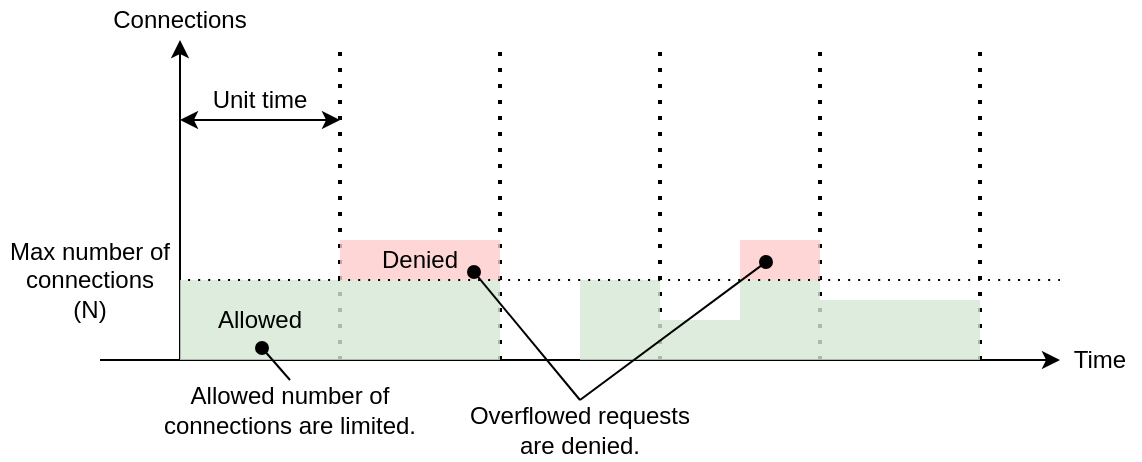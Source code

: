 <mxfile>
    <diagram id="CGz5gvUMxi6If3MVP1VV" name="image">
        <mxGraphModel dx="673" dy="791" grid="1" gridSize="10" guides="1" tooltips="1" connect="1" arrows="1" fold="1" page="1" pageScale="1" pageWidth="827" pageHeight="1169" math="0" shadow="0">
            <root>
                <mxCell id="0"/>
                <mxCell id="1" parent="0"/>
                <mxCell id="34" value="" style="edgeStyle=none;html=1;" parent="1" edge="1">
                    <mxGeometry relative="1" as="geometry">
                        <mxPoint x="2822" y="-710.0" as="targetPoint"/>
                    </mxGeometry>
                </mxCell>
                <mxCell id="48" value="" style="endArrow=classic;html=1;entryX=0;entryY=0.5;entryDx=0;entryDy=0;" parent="1" target="49" edge="1">
                    <mxGeometry width="50" height="50" relative="1" as="geometry">
                        <mxPoint x="160" y="520" as="sourcePoint"/>
                        <mxPoint x="640" y="520" as="targetPoint"/>
                    </mxGeometry>
                </mxCell>
                <mxCell id="49" value="Time" style="text;html=1;strokeColor=none;fillColor=none;align=center;verticalAlign=middle;whiteSpace=wrap;rounded=0;" parent="1" vertex="1">
                    <mxGeometry x="640" y="510" width="40" height="20" as="geometry"/>
                </mxCell>
                <mxCell id="50" value="" style="endArrow=classic;html=1;" parent="1" edge="1">
                    <mxGeometry width="50" height="50" relative="1" as="geometry">
                        <mxPoint x="200" y="520" as="sourcePoint"/>
                        <mxPoint x="200" y="360" as="targetPoint"/>
                    </mxGeometry>
                </mxCell>
                <mxCell id="51" value="Connections" style="text;html=1;strokeColor=none;fillColor=none;align=center;verticalAlign=middle;whiteSpace=wrap;rounded=0;" parent="1" vertex="1">
                    <mxGeometry x="160" y="340" width="80" height="20" as="geometry"/>
                </mxCell>
                <mxCell id="52" value="" style="endArrow=none;dashed=1;html=1;dashPattern=1 3;strokeWidth=2;" parent="1" edge="1">
                    <mxGeometry width="50" height="50" relative="1" as="geometry">
                        <mxPoint x="280" y="520" as="sourcePoint"/>
                        <mxPoint x="280" y="360" as="targetPoint"/>
                    </mxGeometry>
                </mxCell>
                <mxCell id="53" value="" style="endArrow=none;dashed=1;html=1;dashPattern=1 3;strokeWidth=2;" parent="1" edge="1">
                    <mxGeometry width="50" height="50" relative="1" as="geometry">
                        <mxPoint x="360" y="520" as="sourcePoint"/>
                        <mxPoint x="360" y="360" as="targetPoint"/>
                    </mxGeometry>
                </mxCell>
                <mxCell id="54" value="" style="endArrow=none;dashed=1;html=1;dashPattern=1 3;strokeWidth=2;" parent="1" edge="1">
                    <mxGeometry width="50" height="50" relative="1" as="geometry">
                        <mxPoint x="440" y="520" as="sourcePoint"/>
                        <mxPoint x="440" y="360" as="targetPoint"/>
                    </mxGeometry>
                </mxCell>
                <mxCell id="55" value="" style="endArrow=none;dashed=1;html=1;dashPattern=1 3;strokeWidth=2;" parent="1" edge="1">
                    <mxGeometry width="50" height="50" relative="1" as="geometry">
                        <mxPoint x="520" y="520.0" as="sourcePoint"/>
                        <mxPoint x="520" y="360" as="targetPoint"/>
                    </mxGeometry>
                </mxCell>
                <mxCell id="56" value="" style="endArrow=none;dashed=1;html=1;dashPattern=1 3;strokeWidth=2;" parent="1" edge="1">
                    <mxGeometry width="50" height="50" relative="1" as="geometry">
                        <mxPoint x="600" y="520.0" as="sourcePoint"/>
                        <mxPoint x="600" y="360" as="targetPoint"/>
                    </mxGeometry>
                </mxCell>
                <mxCell id="59" value="" style="rounded=0;whiteSpace=wrap;html=1;fillColor=#FFCCCC;strokeColor=none;fillStyle=auto;gradientColor=none;fillOpacity=80;" parent="1" vertex="1">
                    <mxGeometry x="480" y="460" width="40" height="20" as="geometry"/>
                </mxCell>
                <mxCell id="60" value="Allowed" style="rounded=0;whiteSpace=wrap;html=1;fillColor=#d5e8d4;strokeColor=none;fillStyle=auto;fillOpacity=80;" parent="1" vertex="1">
                    <mxGeometry x="200" y="480" width="80" height="40" as="geometry"/>
                </mxCell>
                <mxCell id="61" value="" style="rounded=0;whiteSpace=wrap;html=1;fillColor=#d5e8d4;strokeColor=none;fillStyle=auto;fillOpacity=80;" parent="1" vertex="1">
                    <mxGeometry x="280" y="480" width="80" height="40" as="geometry"/>
                </mxCell>
                <mxCell id="62" value="" style="rounded=0;whiteSpace=wrap;html=1;fillColor=#d5e8d4;strokeColor=none;fillStyle=auto;fillOpacity=80;" parent="1" vertex="1">
                    <mxGeometry x="400" y="480" width="40" height="40" as="geometry"/>
                </mxCell>
                <mxCell id="63" value="" style="rounded=0;whiteSpace=wrap;html=1;fillColor=#d5e8d4;strokeColor=none;fillStyle=auto;fillOpacity=80;" parent="1" vertex="1">
                    <mxGeometry x="480" y="480" width="40" height="40" as="geometry"/>
                </mxCell>
                <mxCell id="64" value="" style="rounded=0;whiteSpace=wrap;html=1;fillColor=#d5e8d4;strokeColor=none;fillStyle=auto;fillOpacity=80;" parent="1" vertex="1">
                    <mxGeometry x="520" y="490" width="80" height="30" as="geometry"/>
                </mxCell>
                <mxCell id="65" value="Denied" style="rounded=0;whiteSpace=wrap;html=1;fillColor=#FFCCCC;strokeColor=none;fillStyle=auto;gradientColor=none;fillOpacity=80;" parent="1" vertex="1">
                    <mxGeometry x="280" y="460" width="80" height="20" as="geometry"/>
                </mxCell>
                <mxCell id="66" value="" style="endArrow=classic;startArrow=classic;html=1;" parent="1" edge="1">
                    <mxGeometry width="50" height="50" relative="1" as="geometry">
                        <mxPoint x="200" y="400" as="sourcePoint"/>
                        <mxPoint x="280" y="400" as="targetPoint"/>
                    </mxGeometry>
                </mxCell>
                <mxCell id="67" value="Unit time" style="text;html=1;strokeColor=none;fillColor=none;align=center;verticalAlign=middle;whiteSpace=wrap;rounded=0;" parent="1" vertex="1">
                    <mxGeometry x="200" y="380" width="80" height="20" as="geometry"/>
                </mxCell>
                <mxCell id="68" value="Allowed number of connections are limited." style="text;html=1;strokeColor=none;fillColor=none;align=center;verticalAlign=middle;whiteSpace=wrap;rounded=0;fillStyle=auto;" parent="1" vertex="1">
                    <mxGeometry x="190" y="530" width="130" height="30" as="geometry"/>
                </mxCell>
                <mxCell id="69" value="" style="endArrow=none;html=1;entryX=0.5;entryY=0;entryDx=0;entryDy=0;startArrow=oval;startFill=1;" parent="1" target="68" edge="1">
                    <mxGeometry width="50" height="50" relative="1" as="geometry">
                        <mxPoint x="241" y="514" as="sourcePoint"/>
                        <mxPoint x="280" y="540" as="targetPoint"/>
                    </mxGeometry>
                </mxCell>
                <mxCell id="70" value="Overflowed requests are denied." style="text;html=1;strokeColor=none;fillColor=none;align=center;verticalAlign=middle;whiteSpace=wrap;rounded=0;fillStyle=auto;" parent="1" vertex="1">
                    <mxGeometry x="340" y="540" width="120" height="30" as="geometry"/>
                </mxCell>
                <mxCell id="72" value="" style="endArrow=none;html=1;startArrow=oval;startFill=1;entryX=0.5;entryY=0;entryDx=0;entryDy=0;" parent="1" target="70" edge="1">
                    <mxGeometry width="50" height="50" relative="1" as="geometry">
                        <mxPoint x="347" y="476" as="sourcePoint"/>
                        <mxPoint x="270" y="550" as="targetPoint"/>
                    </mxGeometry>
                </mxCell>
                <mxCell id="74" value="" style="endArrow=none;html=1;curved=1;dashed=1;dashPattern=1 4;entryX=0;entryY=0;entryDx=0;entryDy=0;" parent="1" edge="1">
                    <mxGeometry width="50" height="50" relative="1" as="geometry">
                        <mxPoint x="640" y="480" as="sourcePoint"/>
                        <mxPoint x="200" y="480" as="targetPoint"/>
                    </mxGeometry>
                </mxCell>
                <mxCell id="75" value="Max number of connections&lt;br&gt;(N)" style="text;html=1;strokeColor=none;fillColor=none;align=center;verticalAlign=middle;whiteSpace=wrap;rounded=0;fillStyle=auto;" parent="1" vertex="1">
                    <mxGeometry x="110" y="460" width="90" height="40" as="geometry"/>
                </mxCell>
                <mxCell id="76" value="" style="rounded=0;whiteSpace=wrap;html=1;fillColor=#d5e8d4;strokeColor=none;fillStyle=auto;fillOpacity=80;" parent="1" vertex="1">
                    <mxGeometry x="440" y="500" width="40" height="20" as="geometry"/>
                </mxCell>
                <mxCell id="73" value="" style="endArrow=none;html=1;startArrow=oval;startFill=1;entryX=0.5;entryY=0;entryDx=0;entryDy=0;" parent="1" target="70" edge="1">
                    <mxGeometry width="50" height="50" relative="1" as="geometry">
                        <mxPoint x="493" y="471" as="sourcePoint"/>
                        <mxPoint x="410" y="550" as="targetPoint"/>
                    </mxGeometry>
                </mxCell>
            </root>
        </mxGraphModel>
    </diagram>
</mxfile>